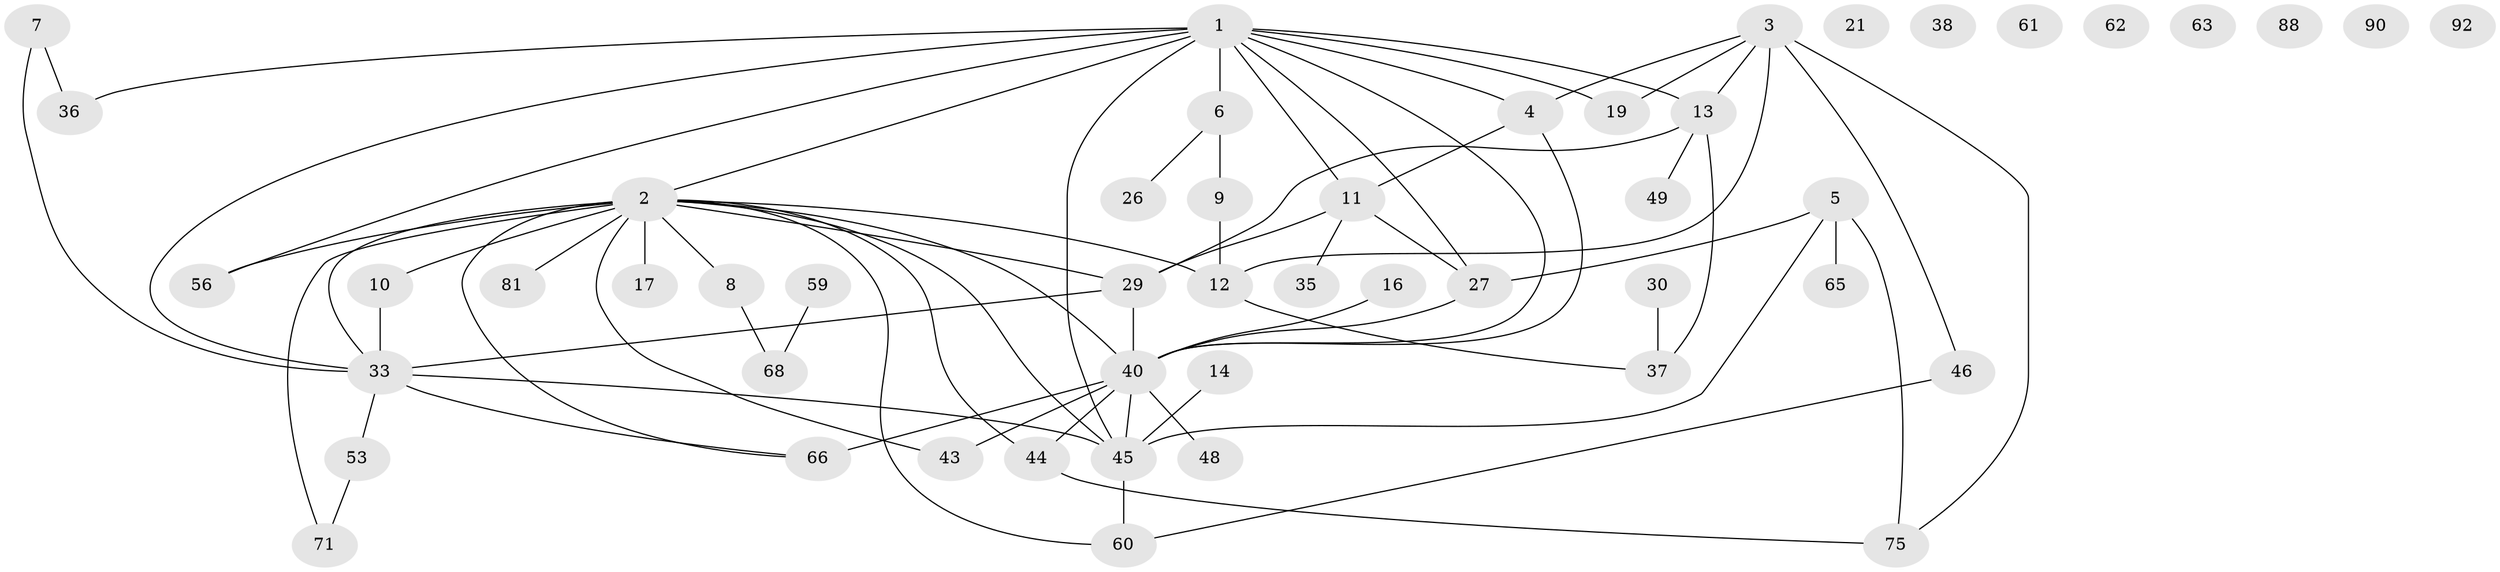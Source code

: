 // original degree distribution, {7: 0.0297029702970297, 4: 0.1485148514851485, 6: 0.0594059405940594, 2: 0.24752475247524752, 1: 0.19801980198019803, 3: 0.1782178217821782, 0: 0.06930693069306931, 5: 0.06930693069306931}
// Generated by graph-tools (version 1.1) at 2025/13/03/09/25 04:13:04]
// undirected, 50 vertices, 72 edges
graph export_dot {
graph [start="1"]
  node [color=gray90,style=filled];
  1 [super="+87+20+52"];
  2 [super="+15+18"];
  3 [super="+32"];
  4 [super="+24"];
  5 [super="+70"];
  6;
  7;
  8;
  9 [super="+79"];
  10 [super="+39"];
  11 [super="+55"];
  12 [super="+82"];
  13 [super="+51+28"];
  14;
  16;
  17;
  19 [super="+67"];
  21;
  26;
  27 [super="+57+77"];
  29 [super="+50"];
  30;
  33 [super="+73+69"];
  35;
  36 [super="+74"];
  37;
  38;
  40 [super="+85+42"];
  43 [super="+83"];
  44;
  45 [super="+54"];
  46;
  48;
  49;
  53 [super="+80"];
  56 [super="+96"];
  59;
  60;
  61;
  62 [super="+101"];
  63;
  65;
  66;
  68;
  71;
  75 [super="+86"];
  81;
  88;
  90;
  92;
  1 -- 2;
  1 -- 6 [weight=2];
  1 -- 56 [weight=2];
  1 -- 27 [weight=2];
  1 -- 33;
  1 -- 4;
  1 -- 40;
  1 -- 13;
  1 -- 45;
  1 -- 19;
  1 -- 36;
  1 -- 11;
  2 -- 40 [weight=2];
  2 -- 12;
  2 -- 33;
  2 -- 66;
  2 -- 71;
  2 -- 8;
  2 -- 10 [weight=2];
  2 -- 43 [weight=2];
  2 -- 44;
  2 -- 45;
  2 -- 17;
  2 -- 81;
  2 -- 56;
  2 -- 60;
  2 -- 29;
  3 -- 4;
  3 -- 46;
  3 -- 12 [weight=2];
  3 -- 19;
  3 -- 75;
  3 -- 13;
  4 -- 40;
  4 -- 11;
  5 -- 65;
  5 -- 75;
  5 -- 45;
  5 -- 27 [weight=2];
  6 -- 26;
  6 -- 9;
  7 -- 36;
  7 -- 33;
  8 -- 68;
  9 -- 12;
  10 -- 33 [weight=2];
  11 -- 29;
  11 -- 27;
  11 -- 35;
  12 -- 37;
  13 -- 49;
  13 -- 37;
  13 -- 29;
  14 -- 45;
  16 -- 40;
  27 -- 40;
  29 -- 40;
  29 -- 33;
  30 -- 37;
  33 -- 45 [weight=2];
  33 -- 53;
  33 -- 66;
  40 -- 66 [weight=3];
  40 -- 43;
  40 -- 44;
  40 -- 45;
  40 -- 48;
  44 -- 75;
  45 -- 60;
  46 -- 60;
  53 -- 71;
  59 -- 68;
}
